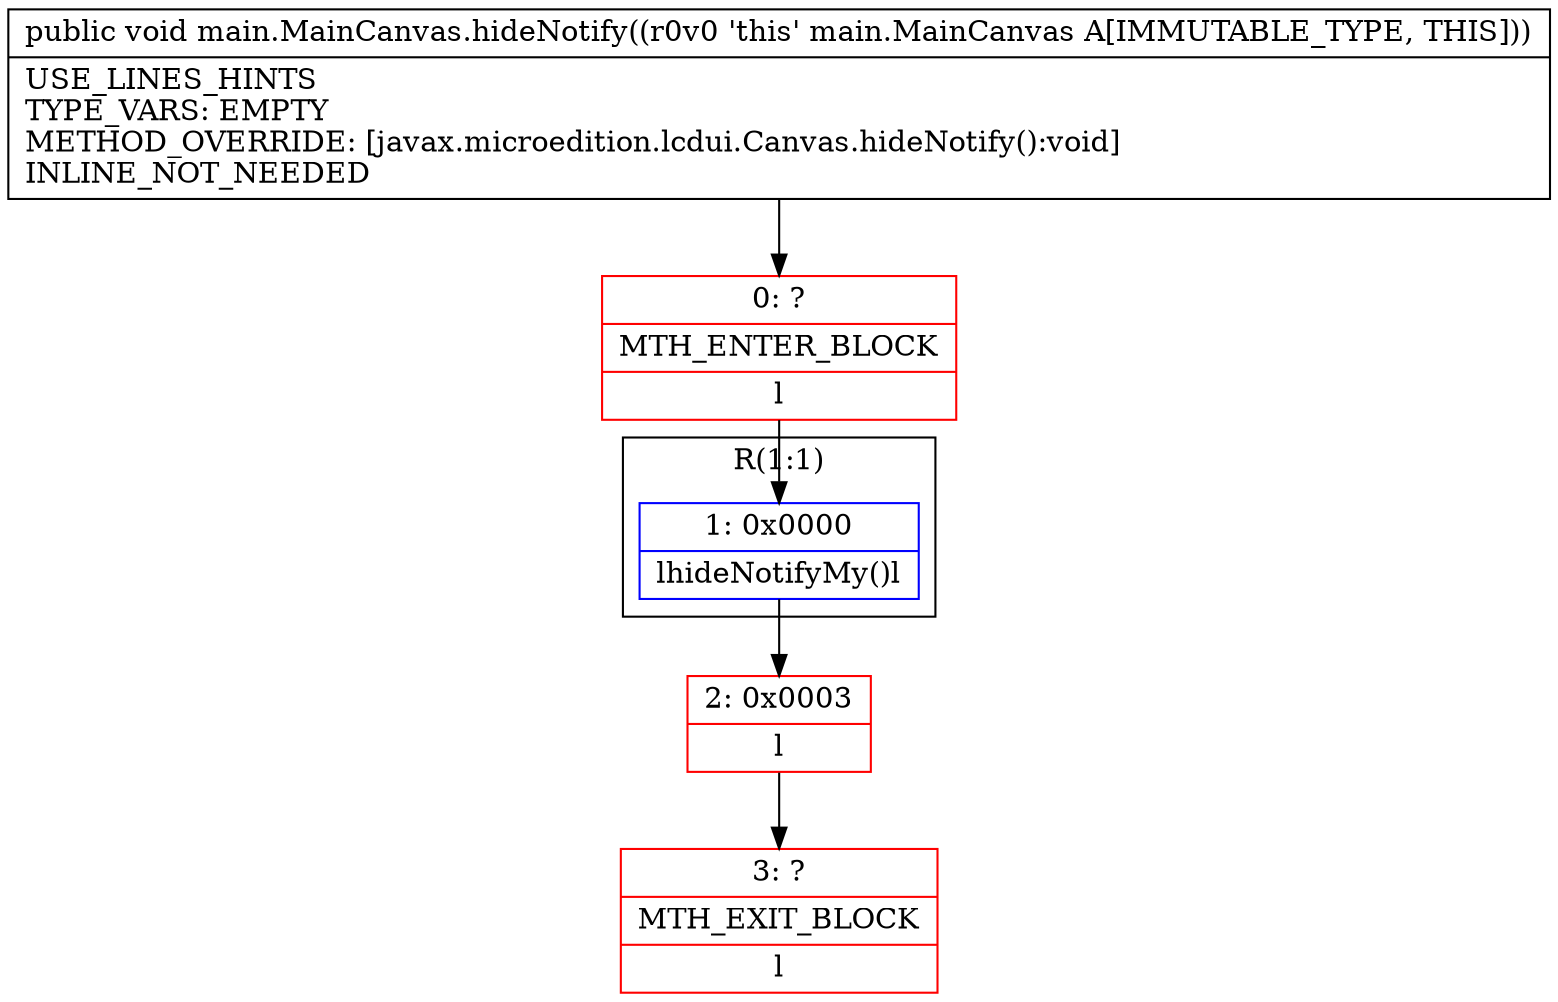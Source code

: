 digraph "CFG formain.MainCanvas.hideNotify()V" {
subgraph cluster_Region_664116031 {
label = "R(1:1)";
node [shape=record,color=blue];
Node_1 [shape=record,label="{1\:\ 0x0000|lhideNotifyMy()l}"];
}
Node_0 [shape=record,color=red,label="{0\:\ ?|MTH_ENTER_BLOCK\l|l}"];
Node_2 [shape=record,color=red,label="{2\:\ 0x0003|l}"];
Node_3 [shape=record,color=red,label="{3\:\ ?|MTH_EXIT_BLOCK\l|l}"];
MethodNode[shape=record,label="{public void main.MainCanvas.hideNotify((r0v0 'this' main.MainCanvas A[IMMUTABLE_TYPE, THIS]))  | USE_LINES_HINTS\lTYPE_VARS: EMPTY\lMETHOD_OVERRIDE: [javax.microedition.lcdui.Canvas.hideNotify():void]\lINLINE_NOT_NEEDED\l}"];
MethodNode -> Node_0;
Node_1 -> Node_2;
Node_0 -> Node_1;
Node_2 -> Node_3;
}

